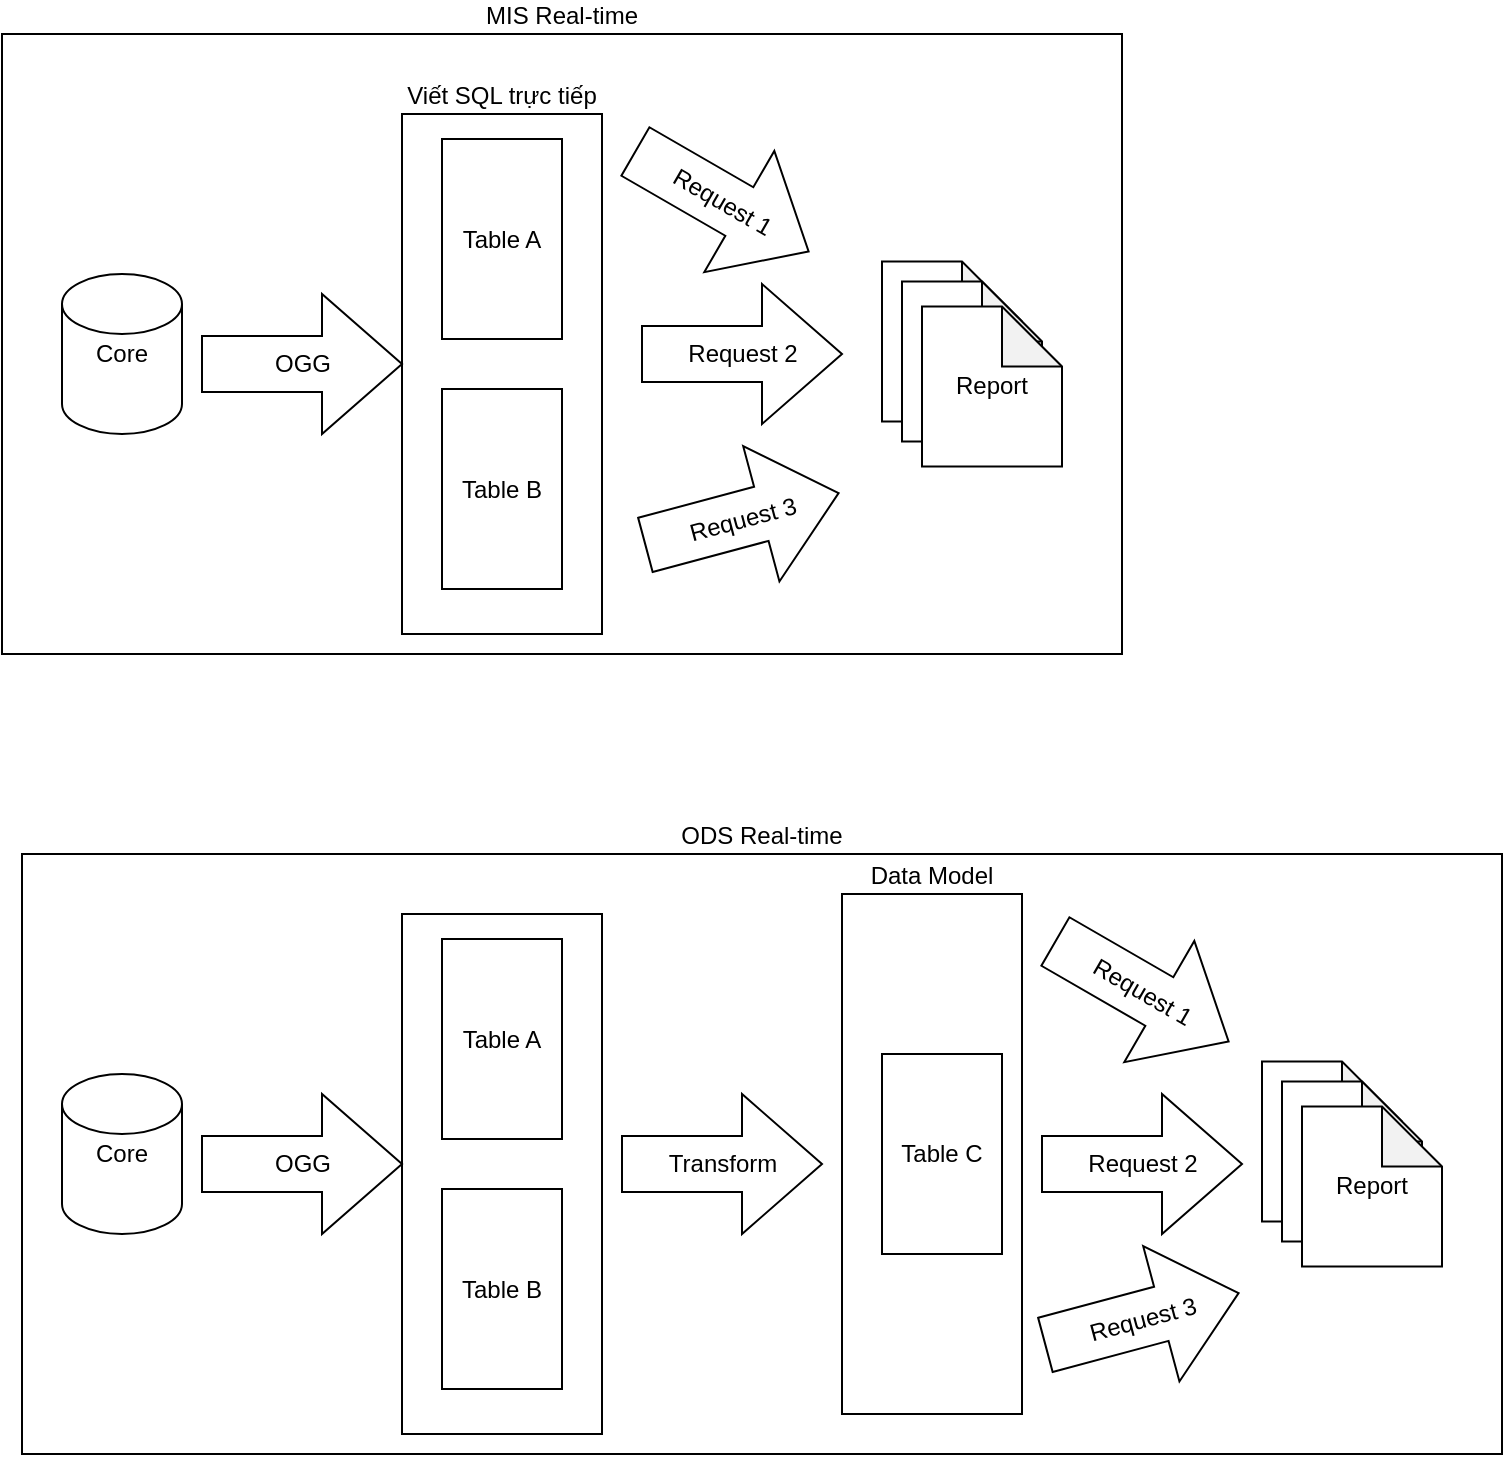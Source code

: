 <mxfile version="13.6.5" type="github">
  <diagram id="92LHDnlhog-rTB5X18ZB" name="Page-1">
    <mxGraphModel dx="946" dy="545" grid="1" gridSize="10" guides="1" tooltips="1" connect="1" arrows="1" fold="1" page="1" pageScale="1" pageWidth="1100" pageHeight="850" math="0" shadow="0">
      <root>
        <mxCell id="0" />
        <mxCell id="1" parent="0" />
        <mxCell id="ZqXkNeLnrpwS1GuoVyIx-14" value="MIS Real-time" style="rounded=0;whiteSpace=wrap;html=1;labelPosition=center;verticalLabelPosition=top;align=center;verticalAlign=bottom;" vertex="1" parent="1">
          <mxGeometry x="20" y="40" width="560" height="310" as="geometry" />
        </mxCell>
        <mxCell id="ZqXkNeLnrpwS1GuoVyIx-12" value="Viết SQL trực tiếp" style="rounded=0;whiteSpace=wrap;html=1;labelPosition=center;verticalLabelPosition=top;align=center;verticalAlign=bottom;" vertex="1" parent="1">
          <mxGeometry x="220" y="80" width="100" height="260" as="geometry" />
        </mxCell>
        <mxCell id="ZqXkNeLnrpwS1GuoVyIx-1" value="Core" style="shape=cylinder2;whiteSpace=wrap;html=1;boundedLbl=1;backgroundOutline=1;size=15;" vertex="1" parent="1">
          <mxGeometry x="50" y="160" width="60" height="80" as="geometry" />
        </mxCell>
        <mxCell id="ZqXkNeLnrpwS1GuoVyIx-5" value="OGG" style="html=1;shadow=0;dashed=0;align=center;verticalAlign=middle;shape=mxgraph.arrows2.arrow;dy=0.6;dx=40;notch=0;" vertex="1" parent="1">
          <mxGeometry x="120" y="170" width="100" height="70" as="geometry" />
        </mxCell>
        <mxCell id="ZqXkNeLnrpwS1GuoVyIx-9" value="Table A" style="rounded=0;whiteSpace=wrap;html=1;" vertex="1" parent="1">
          <mxGeometry x="240" y="92.5" width="60" height="100" as="geometry" />
        </mxCell>
        <mxCell id="ZqXkNeLnrpwS1GuoVyIx-11" value="Table B" style="rounded=0;whiteSpace=wrap;html=1;" vertex="1" parent="1">
          <mxGeometry x="240" y="217.5" width="60" height="100" as="geometry" />
        </mxCell>
        <mxCell id="ZqXkNeLnrpwS1GuoVyIx-13" value="Request 1" style="html=1;shadow=0;dashed=0;align=center;verticalAlign=middle;shape=mxgraph.arrows2.arrow;dy=0.6;dx=40;notch=0;rotation=30;" vertex="1" parent="1">
          <mxGeometry x="330" y="88.75" width="100" height="70" as="geometry" />
        </mxCell>
        <mxCell id="ZqXkNeLnrpwS1GuoVyIx-15" value="ODS Real-time" style="rounded=0;whiteSpace=wrap;html=1;labelPosition=center;verticalLabelPosition=top;align=center;verticalAlign=bottom;" vertex="1" parent="1">
          <mxGeometry x="30" y="450" width="740" height="300" as="geometry" />
        </mxCell>
        <mxCell id="ZqXkNeLnrpwS1GuoVyIx-16" value="" style="rounded=0;whiteSpace=wrap;html=1;labelPosition=center;verticalLabelPosition=top;align=center;verticalAlign=bottom;" vertex="1" parent="1">
          <mxGeometry x="220" y="480" width="100" height="260" as="geometry" />
        </mxCell>
        <mxCell id="ZqXkNeLnrpwS1GuoVyIx-17" value="Core" style="shape=cylinder2;whiteSpace=wrap;html=1;boundedLbl=1;backgroundOutline=1;size=15;" vertex="1" parent="1">
          <mxGeometry x="50" y="560" width="60" height="80" as="geometry" />
        </mxCell>
        <mxCell id="ZqXkNeLnrpwS1GuoVyIx-18" value="OGG" style="html=1;shadow=0;dashed=0;align=center;verticalAlign=middle;shape=mxgraph.arrows2.arrow;dy=0.6;dx=40;notch=0;" vertex="1" parent="1">
          <mxGeometry x="120" y="570" width="100" height="70" as="geometry" />
        </mxCell>
        <mxCell id="ZqXkNeLnrpwS1GuoVyIx-19" value="Table A" style="rounded=0;whiteSpace=wrap;html=1;" vertex="1" parent="1">
          <mxGeometry x="240" y="492.5" width="60" height="100" as="geometry" />
        </mxCell>
        <mxCell id="ZqXkNeLnrpwS1GuoVyIx-20" value="Report 1" style="shape=note;whiteSpace=wrap;html=1;backgroundOutline=1;darkOpacity=0.05;" vertex="1" parent="1">
          <mxGeometry x="650" y="553.75" width="70" height="80" as="geometry" />
        </mxCell>
        <mxCell id="ZqXkNeLnrpwS1GuoVyIx-21" value="Table B" style="rounded=0;whiteSpace=wrap;html=1;" vertex="1" parent="1">
          <mxGeometry x="240" y="617.5" width="60" height="100" as="geometry" />
        </mxCell>
        <mxCell id="ZqXkNeLnrpwS1GuoVyIx-22" value="Request 2" style="html=1;shadow=0;dashed=0;align=center;verticalAlign=middle;shape=mxgraph.arrows2.arrow;dy=0.6;dx=40;notch=0;" vertex="1" parent="1">
          <mxGeometry x="540" y="570" width="100" height="70" as="geometry" />
        </mxCell>
        <mxCell id="ZqXkNeLnrpwS1GuoVyIx-23" value="Data Model" style="rounded=0;whiteSpace=wrap;html=1;labelPosition=center;verticalLabelPosition=top;align=center;verticalAlign=bottom;" vertex="1" parent="1">
          <mxGeometry x="440" y="470" width="90" height="260" as="geometry" />
        </mxCell>
        <mxCell id="ZqXkNeLnrpwS1GuoVyIx-27" value="Transform" style="html=1;shadow=0;dashed=0;align=center;verticalAlign=middle;shape=mxgraph.arrows2.arrow;dy=0.6;dx=40;notch=0;" vertex="1" parent="1">
          <mxGeometry x="330" y="570" width="100" height="70" as="geometry" />
        </mxCell>
        <mxCell id="ZqXkNeLnrpwS1GuoVyIx-28" value="Table C" style="rounded=0;whiteSpace=wrap;html=1;" vertex="1" parent="1">
          <mxGeometry x="460" y="550" width="60" height="100" as="geometry" />
        </mxCell>
        <mxCell id="ZqXkNeLnrpwS1GuoVyIx-31" value="Report 2" style="shape=note;whiteSpace=wrap;html=1;backgroundOutline=1;darkOpacity=0.05;" vertex="1" parent="1">
          <mxGeometry x="660" y="563.75" width="70" height="80" as="geometry" />
        </mxCell>
        <mxCell id="ZqXkNeLnrpwS1GuoVyIx-32" value="&lt;div&gt;Report&lt;br&gt;&lt;/div&gt;" style="shape=note;whiteSpace=wrap;html=1;backgroundOutline=1;darkOpacity=0.05;labelPosition=center;verticalLabelPosition=middle;align=center;verticalAlign=middle;" vertex="1" parent="1">
          <mxGeometry x="670" y="576.25" width="70" height="80" as="geometry" />
        </mxCell>
        <mxCell id="ZqXkNeLnrpwS1GuoVyIx-33" value="Report 1" style="shape=note;whiteSpace=wrap;html=1;backgroundOutline=1;darkOpacity=0.05;" vertex="1" parent="1">
          <mxGeometry x="460" y="153.75" width="70" height="80" as="geometry" />
        </mxCell>
        <mxCell id="ZqXkNeLnrpwS1GuoVyIx-34" value="Report 2" style="shape=note;whiteSpace=wrap;html=1;backgroundOutline=1;darkOpacity=0.05;" vertex="1" parent="1">
          <mxGeometry x="470" y="163.75" width="70" height="80" as="geometry" />
        </mxCell>
        <mxCell id="ZqXkNeLnrpwS1GuoVyIx-35" value="&lt;div&gt;Report&lt;br&gt;&lt;/div&gt;" style="shape=note;whiteSpace=wrap;html=1;backgroundOutline=1;darkOpacity=0.05;labelPosition=center;verticalLabelPosition=middle;align=center;verticalAlign=middle;" vertex="1" parent="1">
          <mxGeometry x="480" y="176.25" width="70" height="80" as="geometry" />
        </mxCell>
        <mxCell id="ZqXkNeLnrpwS1GuoVyIx-36" value="Request 2" style="html=1;shadow=0;dashed=0;align=center;verticalAlign=middle;shape=mxgraph.arrows2.arrow;dy=0.6;dx=40;notch=0;" vertex="1" parent="1">
          <mxGeometry x="340" y="165" width="100" height="70" as="geometry" />
        </mxCell>
        <mxCell id="ZqXkNeLnrpwS1GuoVyIx-37" value="Request 3" style="html=1;shadow=0;dashed=0;align=center;verticalAlign=middle;shape=mxgraph.arrows2.arrow;dy=0.6;dx=40;notch=0;rotation=-15;" vertex="1" parent="1">
          <mxGeometry x="340" y="247.5" width="100" height="70" as="geometry" />
        </mxCell>
        <mxCell id="ZqXkNeLnrpwS1GuoVyIx-38" value="Request 1" style="html=1;shadow=0;dashed=0;align=center;verticalAlign=middle;shape=mxgraph.arrows2.arrow;dy=0.6;dx=40;notch=0;rotation=30;" vertex="1" parent="1">
          <mxGeometry x="540" y="483.75" width="100" height="70" as="geometry" />
        </mxCell>
        <mxCell id="ZqXkNeLnrpwS1GuoVyIx-39" value="Request 3" style="html=1;shadow=0;dashed=0;align=center;verticalAlign=middle;shape=mxgraph.arrows2.arrow;dy=0.6;dx=40;notch=0;rotation=-15;" vertex="1" parent="1">
          <mxGeometry x="540" y="647.5" width="100" height="70" as="geometry" />
        </mxCell>
      </root>
    </mxGraphModel>
  </diagram>
</mxfile>
